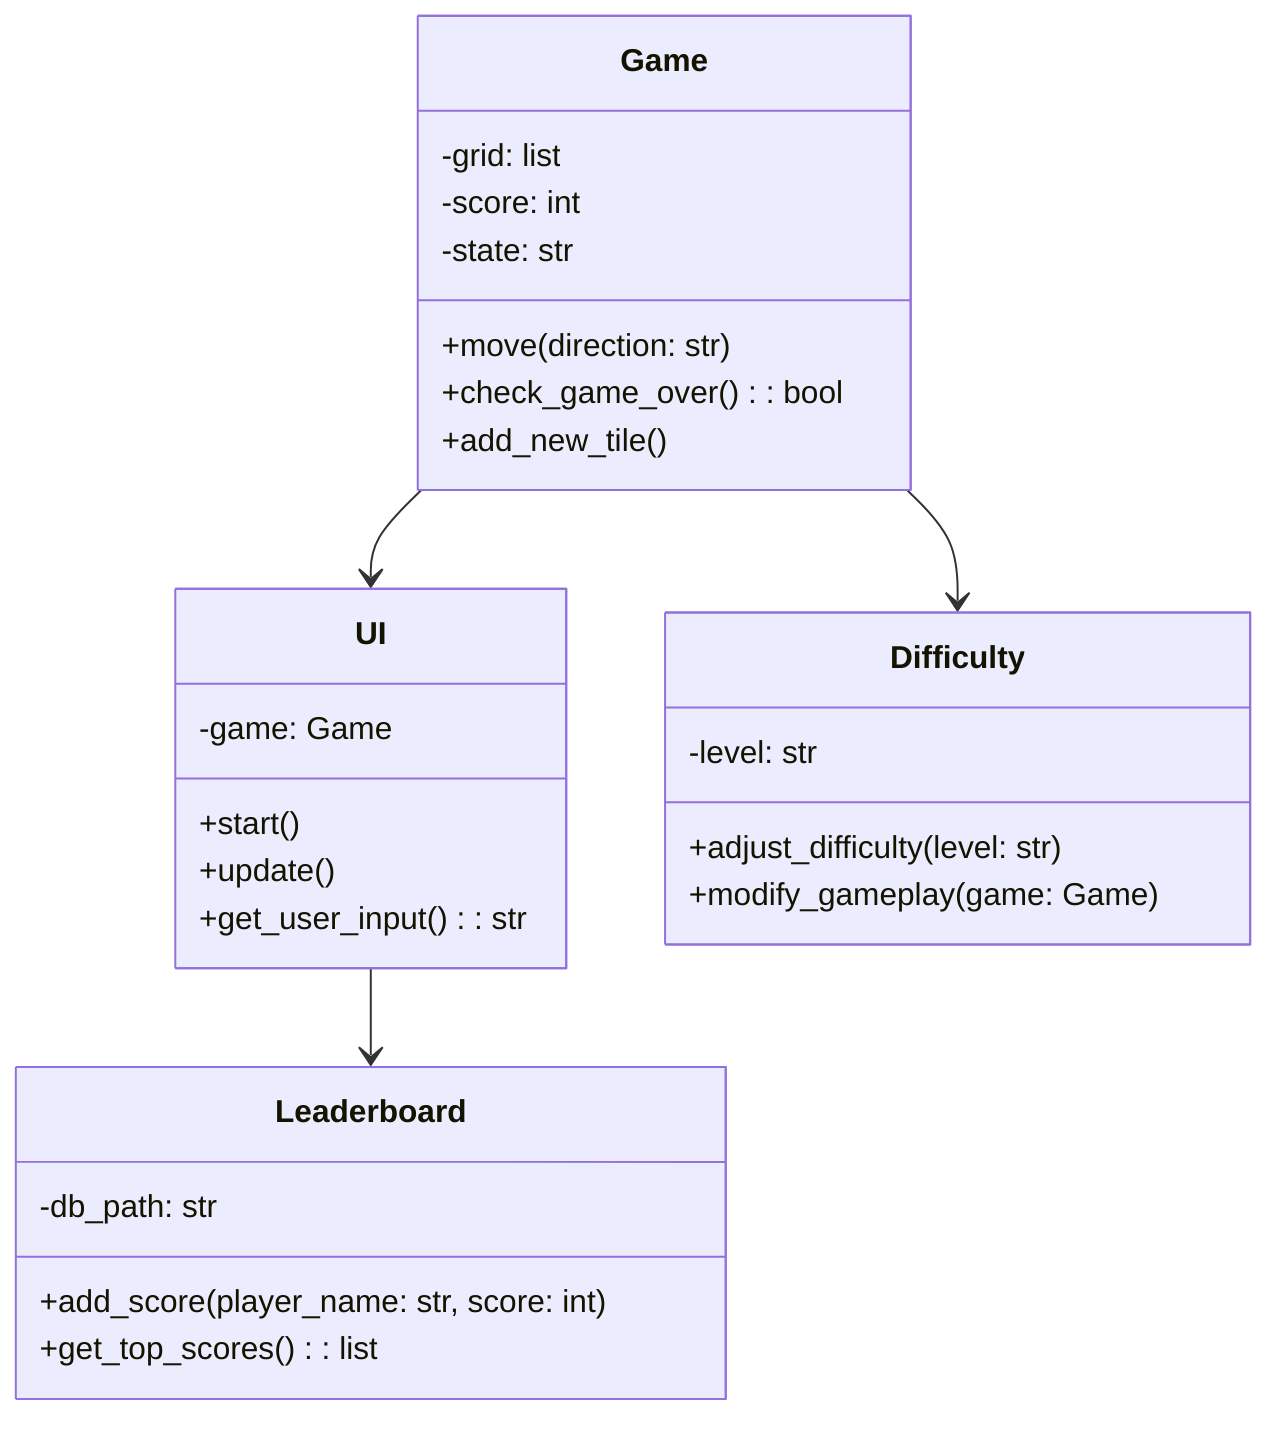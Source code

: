 classDiagram
    class Game {
        -grid: list
        -score: int
        -state: str
        +move(direction: str)
        +check_game_over(): bool
        +add_new_tile()
    }
    class UI {
        -game: Game
        +start()
        +update()
        +get_user_input(): str
    }
    class Leaderboard {
        -db_path: str
        +add_score(player_name: str, score: int)
        +get_top_scores(): list
    }
    class Difficulty {
        -level: str
        +adjust_difficulty(level: str)
        +modify_gameplay(game: Game)
    }
    Game --> UI
    UI --> Leaderboard
    Game --> Difficulty